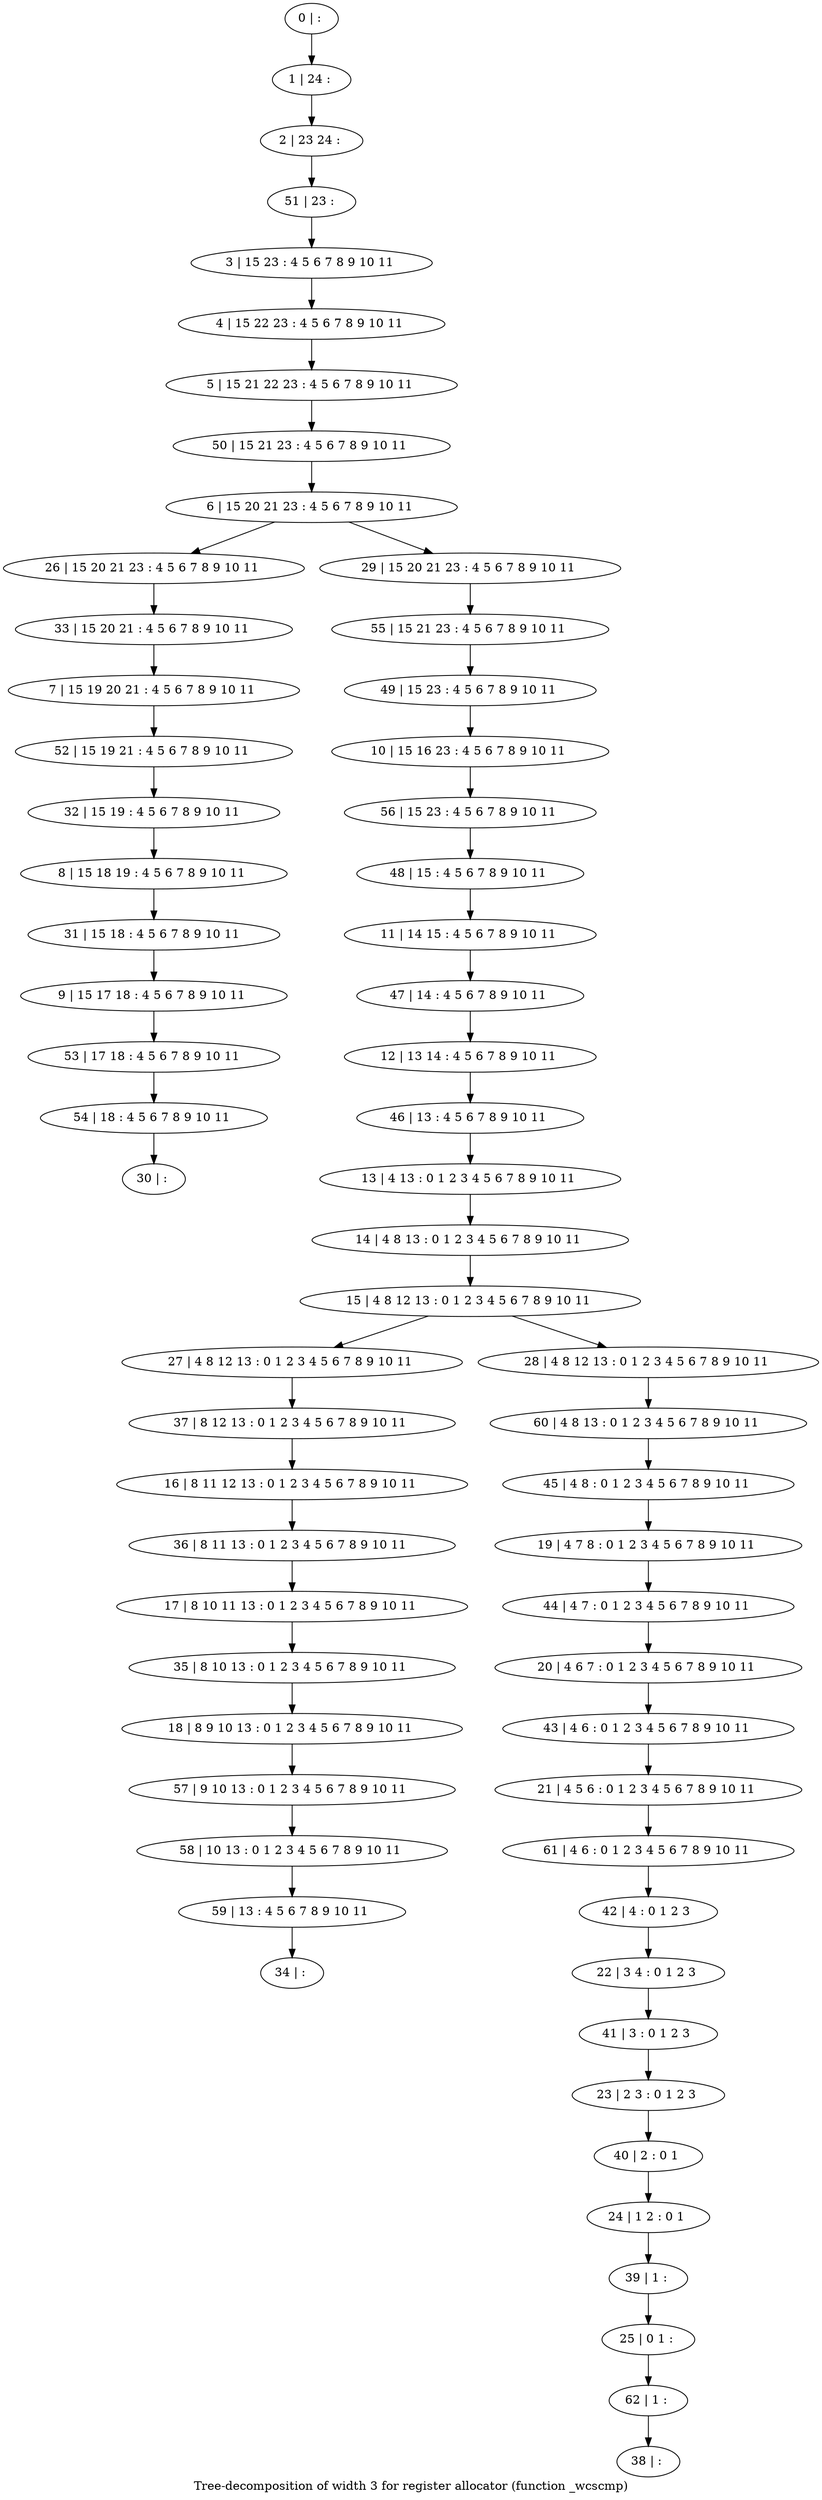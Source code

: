 digraph G {
graph [label="Tree-decomposition of width 3 for register allocator (function _wcscmp)"]
0[label="0 | : "];
1[label="1 | 24 : "];
2[label="2 | 23 24 : "];
3[label="3 | 15 23 : 4 5 6 7 8 9 10 11 "];
4[label="4 | 15 22 23 : 4 5 6 7 8 9 10 11 "];
5[label="5 | 15 21 22 23 : 4 5 6 7 8 9 10 11 "];
6[label="6 | 15 20 21 23 : 4 5 6 7 8 9 10 11 "];
7[label="7 | 15 19 20 21 : 4 5 6 7 8 9 10 11 "];
8[label="8 | 15 18 19 : 4 5 6 7 8 9 10 11 "];
9[label="9 | 15 17 18 : 4 5 6 7 8 9 10 11 "];
10[label="10 | 15 16 23 : 4 5 6 7 8 9 10 11 "];
11[label="11 | 14 15 : 4 5 6 7 8 9 10 11 "];
12[label="12 | 13 14 : 4 5 6 7 8 9 10 11 "];
13[label="13 | 4 13 : 0 1 2 3 4 5 6 7 8 9 10 11 "];
14[label="14 | 4 8 13 : 0 1 2 3 4 5 6 7 8 9 10 11 "];
15[label="15 | 4 8 12 13 : 0 1 2 3 4 5 6 7 8 9 10 11 "];
16[label="16 | 8 11 12 13 : 0 1 2 3 4 5 6 7 8 9 10 11 "];
17[label="17 | 8 10 11 13 : 0 1 2 3 4 5 6 7 8 9 10 11 "];
18[label="18 | 8 9 10 13 : 0 1 2 3 4 5 6 7 8 9 10 11 "];
19[label="19 | 4 7 8 : 0 1 2 3 4 5 6 7 8 9 10 11 "];
20[label="20 | 4 6 7 : 0 1 2 3 4 5 6 7 8 9 10 11 "];
21[label="21 | 4 5 6 : 0 1 2 3 4 5 6 7 8 9 10 11 "];
22[label="22 | 3 4 : 0 1 2 3 "];
23[label="23 | 2 3 : 0 1 2 3 "];
24[label="24 | 1 2 : 0 1 "];
25[label="25 | 0 1 : "];
26[label="26 | 15 20 21 23 : 4 5 6 7 8 9 10 11 "];
27[label="27 | 4 8 12 13 : 0 1 2 3 4 5 6 7 8 9 10 11 "];
28[label="28 | 4 8 12 13 : 0 1 2 3 4 5 6 7 8 9 10 11 "];
29[label="29 | 15 20 21 23 : 4 5 6 7 8 9 10 11 "];
30[label="30 | : "];
31[label="31 | 15 18 : 4 5 6 7 8 9 10 11 "];
32[label="32 | 15 19 : 4 5 6 7 8 9 10 11 "];
33[label="33 | 15 20 21 : 4 5 6 7 8 9 10 11 "];
34[label="34 | : "];
35[label="35 | 8 10 13 : 0 1 2 3 4 5 6 7 8 9 10 11 "];
36[label="36 | 8 11 13 : 0 1 2 3 4 5 6 7 8 9 10 11 "];
37[label="37 | 8 12 13 : 0 1 2 3 4 5 6 7 8 9 10 11 "];
38[label="38 | : "];
39[label="39 | 1 : "];
40[label="40 | 2 : 0 1 "];
41[label="41 | 3 : 0 1 2 3 "];
42[label="42 | 4 : 0 1 2 3 "];
43[label="43 | 4 6 : 0 1 2 3 4 5 6 7 8 9 10 11 "];
44[label="44 | 4 7 : 0 1 2 3 4 5 6 7 8 9 10 11 "];
45[label="45 | 4 8 : 0 1 2 3 4 5 6 7 8 9 10 11 "];
46[label="46 | 13 : 4 5 6 7 8 9 10 11 "];
47[label="47 | 14 : 4 5 6 7 8 9 10 11 "];
48[label="48 | 15 : 4 5 6 7 8 9 10 11 "];
49[label="49 | 15 23 : 4 5 6 7 8 9 10 11 "];
50[label="50 | 15 21 23 : 4 5 6 7 8 9 10 11 "];
51[label="51 | 23 : "];
52[label="52 | 15 19 21 : 4 5 6 7 8 9 10 11 "];
53[label="53 | 17 18 : 4 5 6 7 8 9 10 11 "];
54[label="54 | 18 : 4 5 6 7 8 9 10 11 "];
55[label="55 | 15 21 23 : 4 5 6 7 8 9 10 11 "];
56[label="56 | 15 23 : 4 5 6 7 8 9 10 11 "];
57[label="57 | 9 10 13 : 0 1 2 3 4 5 6 7 8 9 10 11 "];
58[label="58 | 10 13 : 0 1 2 3 4 5 6 7 8 9 10 11 "];
59[label="59 | 13 : 4 5 6 7 8 9 10 11 "];
60[label="60 | 4 8 13 : 0 1 2 3 4 5 6 7 8 9 10 11 "];
61[label="61 | 4 6 : 0 1 2 3 4 5 6 7 8 9 10 11 "];
62[label="62 | 1 : "];
0->1 ;
1->2 ;
3->4 ;
4->5 ;
13->14 ;
14->15 ;
6->26 ;
15->27 ;
15->28 ;
6->29 ;
31->9 ;
8->31 ;
32->8 ;
33->7 ;
26->33 ;
35->18 ;
17->35 ;
36->17 ;
16->36 ;
37->16 ;
27->37 ;
39->25 ;
24->39 ;
40->24 ;
23->40 ;
41->23 ;
22->41 ;
42->22 ;
43->21 ;
20->43 ;
44->20 ;
19->44 ;
45->19 ;
46->13 ;
12->46 ;
47->12 ;
11->47 ;
48->11 ;
49->10 ;
50->6 ;
5->50 ;
51->3 ;
2->51 ;
52->32 ;
7->52 ;
9->53 ;
54->30 ;
53->54 ;
55->49 ;
29->55 ;
56->48 ;
10->56 ;
18->57 ;
57->58 ;
59->34 ;
58->59 ;
60->45 ;
28->60 ;
61->42 ;
21->61 ;
62->38 ;
25->62 ;
}
